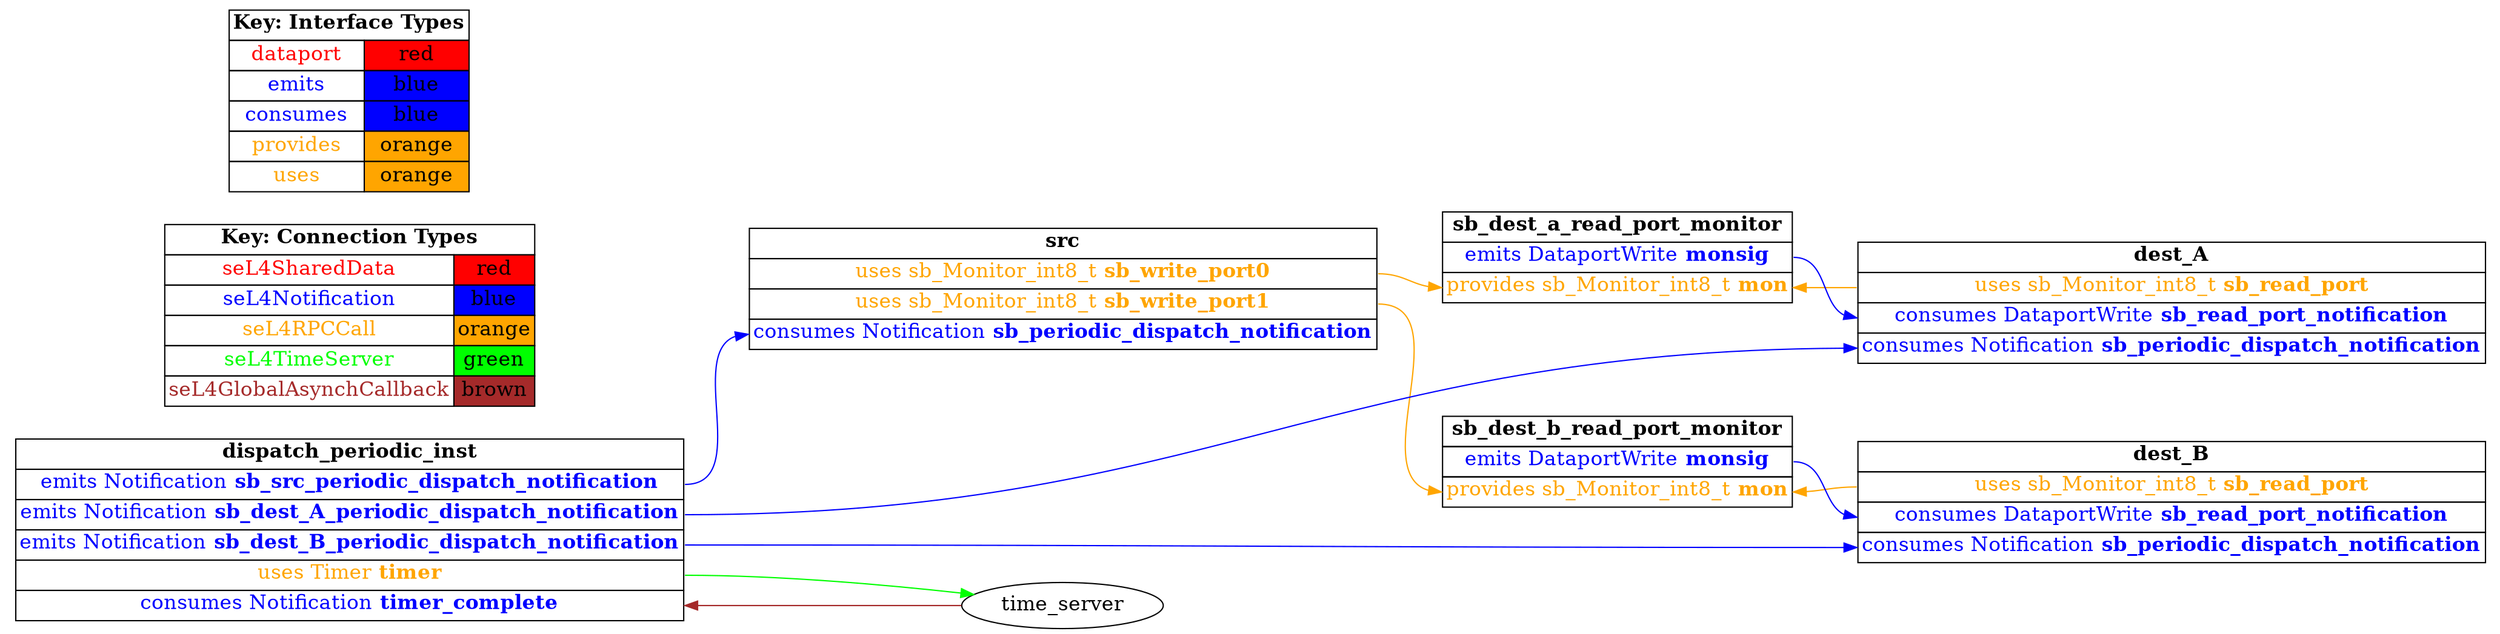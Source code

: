 digraph g {
graph [
  overlap = false,
  rankdir = "LR"
];
node [
  fontsize = "16",
  shape = "ellipse"
];
edge [
];

src [
  label=<
    <TABLE BORDER="0" CELLBORDER="1" CELLSPACING="0">
      <TR><TD><B>src</B></TD></TR>
      <TR><TD PORT="sb_write_port0"><FONT COLOR="orange">uses sb_Monitor_int8_t <B>sb_write_port0</B></FONT></TD></TR>
      <TR><TD PORT="sb_write_port1"><FONT COLOR="orange">uses sb_Monitor_int8_t <B>sb_write_port1</B></FONT></TD></TR>
      <TR><TD PORT="sb_periodic_dispatch_notification"><FONT COLOR="blue">consumes Notification <B>sb_periodic_dispatch_notification</B></FONT></TD></TR>"
    </TABLE>
  >
  shape=plaintext
];

dest_A [
  label=<
    <TABLE BORDER="0" CELLBORDER="1" CELLSPACING="0">
      <TR><TD><B>dest_A</B></TD></TR>
      <TR><TD PORT="sb_read_port"><FONT COLOR="orange">uses sb_Monitor_int8_t <B>sb_read_port</B></FONT></TD></TR>
      <TR><TD PORT="sb_read_port_notification"><FONT COLOR="blue">consumes DataportWrite <B>sb_read_port_notification</B></FONT></TD></TR>
      <TR><TD PORT="sb_periodic_dispatch_notification"><FONT COLOR="blue">consumes Notification <B>sb_periodic_dispatch_notification</B></FONT></TD></TR>"
    </TABLE>
  >
  shape=plaintext
];

dest_B [
  label=<
    <TABLE BORDER="0" CELLBORDER="1" CELLSPACING="0">
      <TR><TD><B>dest_B</B></TD></TR>
      <TR><TD PORT="sb_read_port"><FONT COLOR="orange">uses sb_Monitor_int8_t <B>sb_read_port</B></FONT></TD></TR>
      <TR><TD PORT="sb_read_port_notification"><FONT COLOR="blue">consumes DataportWrite <B>sb_read_port_notification</B></FONT></TD></TR>
      <TR><TD PORT="sb_periodic_dispatch_notification"><FONT COLOR="blue">consumes Notification <B>sb_periodic_dispatch_notification</B></FONT></TD></TR>"
    </TABLE>
  >
  shape=plaintext
];

sb_dest_a_read_port_monitor [
  label=<
    <TABLE BORDER="0" CELLBORDER="1" CELLSPACING="0">
      <TR><TD><B>sb_dest_a_read_port_monitor</B></TD></TR>
      <TR><TD PORT="monsig"><FONT COLOR="blue">emits DataportWrite <B>monsig</B></FONT></TD></TR>
      <TR><TD PORT="mon"><FONT COLOR="orange">provides sb_Monitor_int8_t <B>mon</B></FONT></TD></TR>"
    </TABLE>
  >
  shape=plaintext
];

sb_dest_b_read_port_monitor [
  label=<
    <TABLE BORDER="0" CELLBORDER="1" CELLSPACING="0">
      <TR><TD><B>sb_dest_b_read_port_monitor</B></TD></TR>
      <TR><TD PORT="monsig"><FONT COLOR="blue">emits DataportWrite <B>monsig</B></FONT></TD></TR>
      <TR><TD PORT="mon"><FONT COLOR="orange">provides sb_Monitor_int8_t <B>mon</B></FONT></TD></TR>"
    </TABLE>
  >
  shape=plaintext
];

dispatch_periodic_inst [
  label=<
    <TABLE BORDER="0" CELLBORDER="1" CELLSPACING="0">
      <TR><TD><B>dispatch_periodic_inst</B></TD></TR>
      <TR><TD PORT="sb_src_periodic_dispatch_notification"><FONT COLOR="blue">emits Notification <B>sb_src_periodic_dispatch_notification</B></FONT></TD></TR>
      <TR><TD PORT="sb_dest_A_periodic_dispatch_notification"><FONT COLOR="blue">emits Notification <B>sb_dest_A_periodic_dispatch_notification</B></FONT></TD></TR>
      <TR><TD PORT="sb_dest_B_periodic_dispatch_notification"><FONT COLOR="blue">emits Notification <B>sb_dest_B_periodic_dispatch_notification</B></FONT></TD></TR>
      <TR><TD PORT="timer"><FONT COLOR="orange">uses Timer <B>timer</B></FONT></TD></TR>
      <TR><TD PORT="timer_complete"><FONT COLOR="blue">consumes Notification <B>timer_complete</B></FONT></TD></TR>"
    </TABLE>
  >
  shape=plaintext
];

connectiontypekey [
  label=<
   <TABLE BORDER="0" CELLBORDER="1" CELLSPACING="0">
     <TR><TD COLSPAN="2"><B>Key: Connection Types</B></TD></TR>
     <TR><TD><FONT COLOR="red">seL4SharedData</FONT></TD><TD BGCOLOR="red">red</TD></TR>
     <TR><TD><FONT COLOR="blue">seL4Notification</FONT></TD><TD BGCOLOR="blue">blue</TD></TR>
     <TR><TD><FONT COLOR="orange">seL4RPCCall</FONT></TD><TD BGCOLOR="orange">orange</TD></TR>
     <TR><TD><FONT COLOR="green">seL4TimeServer</FONT></TD><TD BGCOLOR="green">green</TD></TR>
     <TR><TD><FONT COLOR="brown">seL4GlobalAsynchCallback</FONT></TD><TD BGCOLOR="brown">brown</TD></TR>
   </TABLE>
  >
  shape=plaintext
];

interfacetypekey [
  label=<
   <TABLE BORDER="0" CELLBORDER="1" CELLSPACING="0">
     <TR><TD COLSPAN="2"><B>Key: Interface Types</B></TD></TR>
     <TR><TD><FONT COLOR="red">dataport</FONT></TD><TD BGCOLOR="red">red</TD></TR>
     <TR><TD><FONT COLOR="blue">emits</FONT></TD><TD BGCOLOR="blue">blue</TD></TR>
     <TR><TD><FONT COLOR="blue">consumes</FONT></TD><TD BGCOLOR="blue">blue</TD></TR>
     <TR><TD><FONT COLOR="orange">provides</FONT></TD><TD BGCOLOR="orange">orange</TD></TR>
     <TR><TD><FONT COLOR="orange">uses</FONT></TD><TD BGCOLOR="orange">orange</TD></TR>
   </TABLE>
  >
  shape=plaintext
];

"dispatch_periodic_inst":sb_src_periodic_dispatch_notification -> "src":sb_periodic_dispatch_notification [
  color="blue"
  //label = "seL4Notification"
  id = conn1
];

"dispatch_periodic_inst":sb_dest_A_periodic_dispatch_notification -> "dest_A":sb_periodic_dispatch_notification [
  color="blue"
  //label = "seL4Notification"
  id = conn2
];

"dispatch_periodic_inst":sb_dest_B_periodic_dispatch_notification -> "dest_B":sb_periodic_dispatch_notification [
  color="blue"
  //label = "seL4Notification"
  id = conn3
];

"src":sb_write_port0 -> "sb_dest_a_read_port_monitor":mon [
  color="orange"
  //label = "seL4RPCCall"
  id = conn4
];

"dest_A":sb_read_port -> "sb_dest_a_read_port_monitor":mon [
  color="orange"
  //label = "seL4RPCCall"
  id = conn5
];

"sb_dest_a_read_port_monitor":monsig -> "dest_A":sb_read_port_notification [
  color="blue"
  //label = "seL4Notification"
  id = conn6
];

"src":sb_write_port1 -> "sb_dest_b_read_port_monitor":mon [
  color="orange"
  //label = "seL4RPCCall"
  id = conn7
];

"dest_B":sb_read_port -> "sb_dest_b_read_port_monitor":mon [
  color="orange"
  //label = "seL4RPCCall"
  id = conn8
];

"sb_dest_b_read_port_monitor":monsig -> "dest_B":sb_read_port_notification [
  color="blue"
  //label = "seL4Notification"
  id = conn9
];

"dispatch_periodic_inst":timer -> "time_server":the_timer [
  color="green"
  //label = "seL4TimeServer"
  id = conn10
];

"time_server":timer_notification -> "dispatch_periodic_inst":timer_complete [
  color="brown"
  //label = "seL4GlobalAsynchCallback"
  id = conn11
];

}